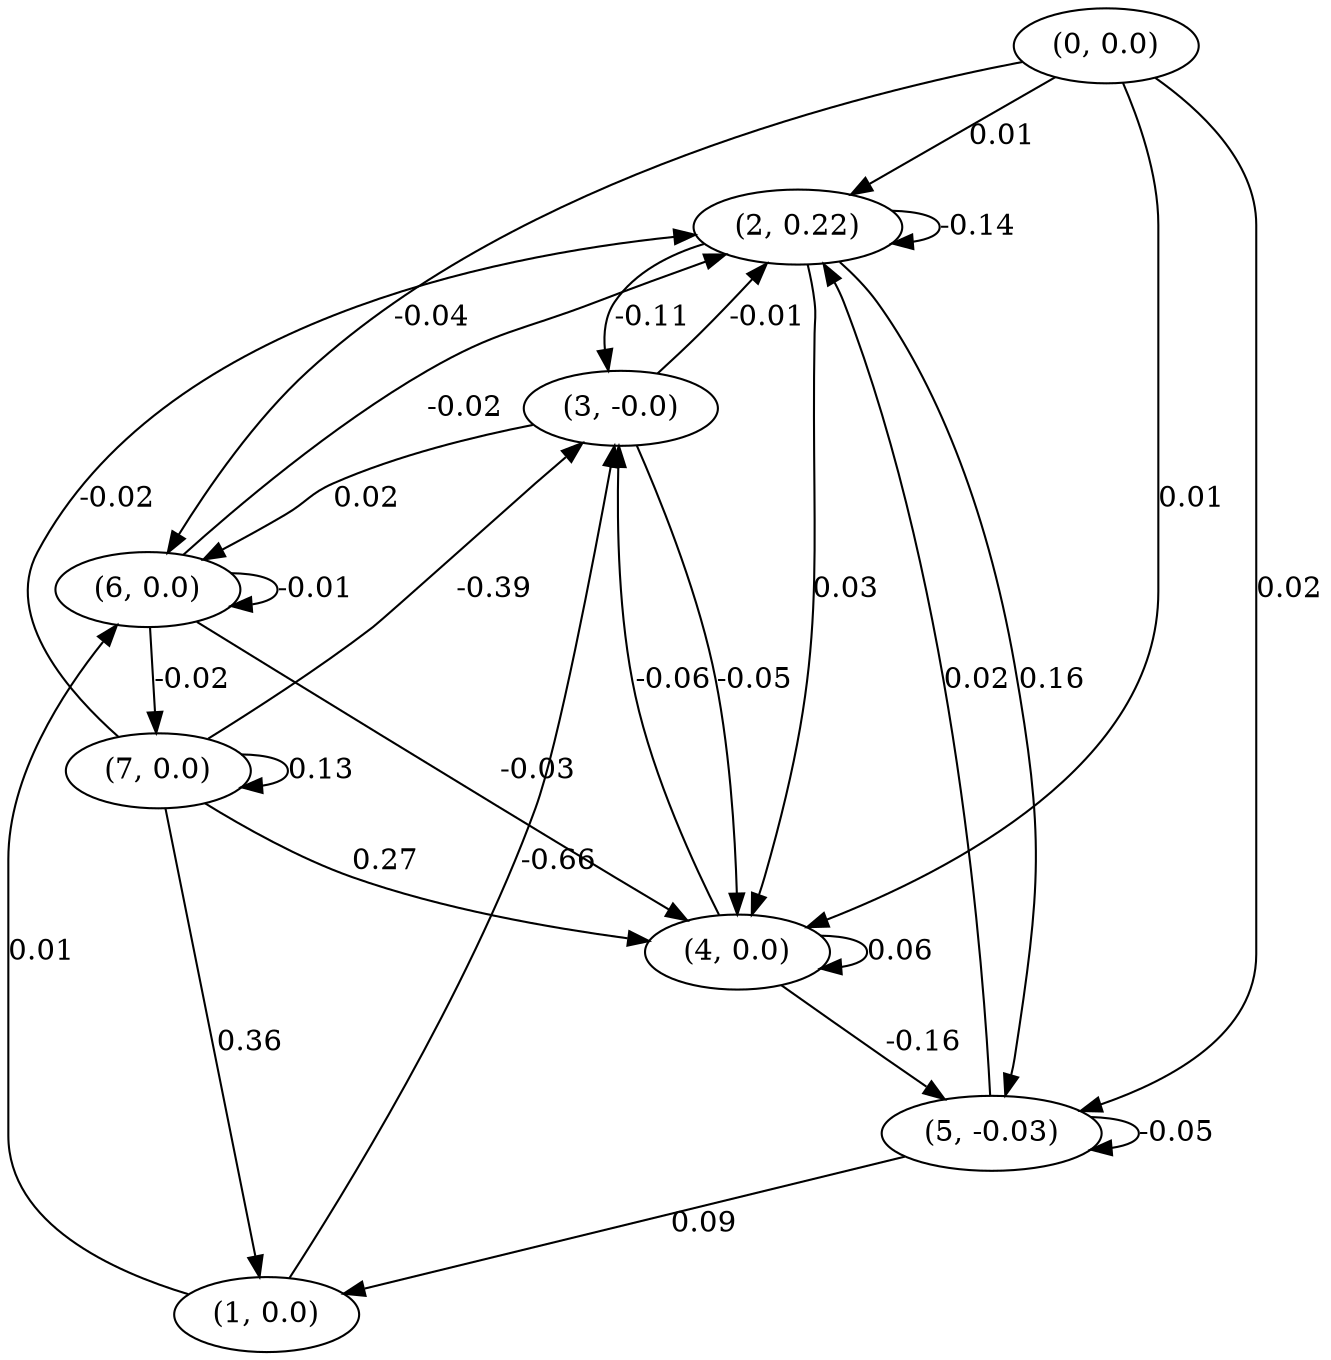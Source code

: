 digraph {
    0 [ label = "(0, 0.0)" ]
    1 [ label = "(1, 0.0)" ]
    2 [ label = "(2, 0.22)" ]
    3 [ label = "(3, -0.0)" ]
    4 [ label = "(4, 0.0)" ]
    5 [ label = "(5, -0.03)" ]
    6 [ label = "(6, 0.0)" ]
    7 [ label = "(7, 0.0)" ]
    2 -> 2 [ label = "-0.14" ]
    4 -> 4 [ label = "0.06" ]
    5 -> 5 [ label = "-0.05" ]
    6 -> 6 [ label = "-0.01" ]
    7 -> 7 [ label = "0.13" ]
    5 -> 1 [ label = "0.09" ]
    7 -> 1 [ label = "0.36" ]
    0 -> 2 [ label = "0.01" ]
    3 -> 2 [ label = "-0.01" ]
    5 -> 2 [ label = "0.02" ]
    6 -> 2 [ label = "-0.02" ]
    7 -> 2 [ label = "-0.02" ]
    1 -> 3 [ label = "-0.66" ]
    2 -> 3 [ label = "-0.11" ]
    4 -> 3 [ label = "-0.06" ]
    7 -> 3 [ label = "-0.39" ]
    0 -> 4 [ label = "0.01" ]
    2 -> 4 [ label = "0.03" ]
    3 -> 4 [ label = "-0.05" ]
    6 -> 4 [ label = "-0.03" ]
    7 -> 4 [ label = "0.27" ]
    0 -> 5 [ label = "0.02" ]
    2 -> 5 [ label = "0.16" ]
    4 -> 5 [ label = "-0.16" ]
    0 -> 6 [ label = "-0.04" ]
    1 -> 6 [ label = "0.01" ]
    3 -> 6 [ label = "0.02" ]
    6 -> 7 [ label = "-0.02" ]
}

